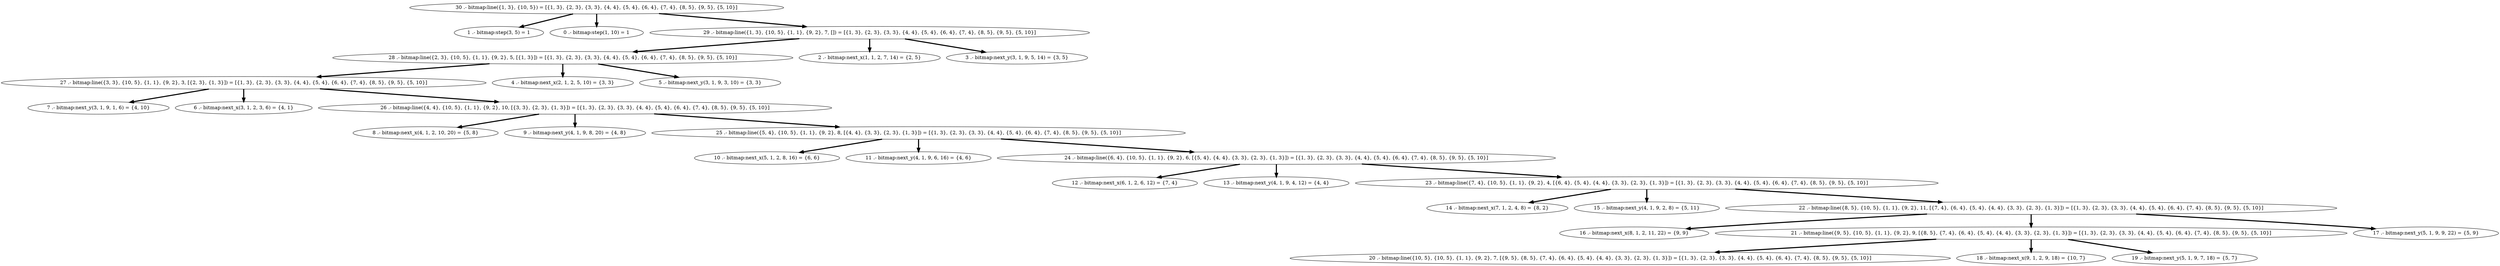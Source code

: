 digraph PDG {
20 [shape=ellipse, label="20 .- bitmap:line({10, 5}, {10, 5}, {1, 1}, {9, 2}, 7, [{9, 5}, {8, 5}, {7, 4}, {6, 4}, {5, 4}, {4, 4}, {3, 3}, {2, 3}, {1, 3}]) = [{1, 3}, {2, 3}, {3, 3}, {4, 4}, {5, 4}, {6, 4}, {7, 4}, {8, 5}, {9, 5}, {5, 10}]"];
8 [shape=ellipse, label="8 .- bitmap:next_x(4, 1, 2, 10, 20) = {5, 8}"];
28 [shape=ellipse, label="28 .- bitmap:line({2, 3}, {10, 5}, {1, 1}, {9, 2}, 5, [{1, 3}]) = [{1, 3}, {2, 3}, {3, 3}, {4, 4}, {5, 4}, {6, 4}, {7, 4}, {8, 5}, {9, 5}, {5, 10}]"];
2 [shape=ellipse, label="2 .- bitmap:next_x(1, 1, 2, 7, 14) = {2, 5}"];
14 [shape=ellipse, label="14 .- bitmap:next_x(7, 1, 2, 4, 8) = {8, 2}"];
12 [shape=ellipse, label="12 .- bitmap:next_x(6, 1, 2, 6, 12) = {7, 4}"];
27 [shape=ellipse, label="27 .- bitmap:line({3, 3}, {10, 5}, {1, 1}, {9, 2}, 3, [{2, 3}, {1, 3}]) = [{1, 3}, {2, 3}, {3, 3}, {4, 4}, {5, 4}, {6, 4}, {7, 4}, {8, 5}, {9, 5}, {5, 10}]"];
18 [shape=ellipse, label="18 .- bitmap:next_x(9, 1, 2, 9, 18) = {10, 7}"];
4 [shape=ellipse, label="4 .- bitmap:next_x(2, 1, 2, 5, 10) = {3, 3}"];
1 [shape=ellipse, label="1 .- bitmap:step(3, 5) = 1"];
3 [shape=ellipse, label="3 .- bitmap:next_y(3, 1, 9, 5, 14) = {3, 5}"];
5 [shape=ellipse, label="5 .- bitmap:next_y(3, 1, 9, 3, 10) = {3, 3}"];
16 [shape=ellipse, label="16 .- bitmap:next_x(8, 1, 2, 11, 22) = {9, 9}"];
7 [shape=ellipse, label="7 .- bitmap:next_y(3, 1, 9, 1, 6) = {4, 10}"];
6 [shape=ellipse, label="6 .- bitmap:next_x(3, 1, 2, 3, 6) = {4, 1}"];
9 [shape=ellipse, label="9 .- bitmap:next_y(4, 1, 9, 8, 20) = {4, 8}"];
10 [shape=ellipse, label="10 .- bitmap:next_x(5, 1, 2, 8, 16) = {6, 6}"];
13 [shape=ellipse, label="13 .- bitmap:next_y(4, 1, 9, 4, 12) = {4, 4}"];
26 [shape=ellipse, label="26 .- bitmap:line({4, 4}, {10, 5}, {1, 1}, {9, 2}, 10, [{3, 3}, {2, 3}, {1, 3}]) = [{1, 3}, {2, 3}, {3, 3}, {4, 4}, {5, 4}, {6, 4}, {7, 4}, {8, 5}, {9, 5}, {5, 10}]"];
30 [shape=ellipse, label="30 .- bitmap:line({1, 3}, {10, 5}) = [{1, 3}, {2, 3}, {3, 3}, {4, 4}, {5, 4}, {6, 4}, {7, 4}, {8, 5}, {9, 5}, {5, 10}]"];
21 [shape=ellipse, label="21 .- bitmap:line({9, 5}, {10, 5}, {1, 1}, {9, 2}, 9, [{8, 5}, {7, 4}, {6, 4}, {5, 4}, {4, 4}, {3, 3}, {2, 3}, {1, 3}]) = [{1, 3}, {2, 3}, {3, 3}, {4, 4}, {5, 4}, {6, 4}, {7, 4}, {8, 5}, {9, 5}, {5, 10}]"];
25 [shape=ellipse, label="25 .- bitmap:line({5, 4}, {10, 5}, {1, 1}, {9, 2}, 8, [{4, 4}, {3, 3}, {2, 3}, {1, 3}]) = [{1, 3}, {2, 3}, {3, 3}, {4, 4}, {5, 4}, {6, 4}, {7, 4}, {8, 5}, {9, 5}, {5, 10}]"];
0 [shape=ellipse, label="0 .- bitmap:step(1, 10) = 1"];
15 [shape=ellipse, label="15 .- bitmap:next_y(4, 1, 9, 2, 8) = {5, 11}"];
11 [shape=ellipse, label="11 .- bitmap:next_y(4, 1, 9, 6, 16) = {4, 6}"];
19 [shape=ellipse, label="19 .- bitmap:next_y(5, 1, 9, 7, 18) = {5, 7}"];
17 [shape=ellipse, label="17 .- bitmap:next_y(5, 1, 9, 9, 22) = {5, 9}"];
24 [shape=ellipse, label="24 .- bitmap:line({6, 4}, {10, 5}, {1, 1}, {9, 2}, 6, [{5, 4}, {4, 4}, {3, 3}, {2, 3}, {1, 3}]) = [{1, 3}, {2, 3}, {3, 3}, {4, 4}, {5, 4}, {6, 4}, {7, 4}, {8, 5}, {9, 5}, {5, 10}]"];
29 [shape=ellipse, label="29 .- bitmap:line({1, 3}, {10, 5}, {1, 1}, {9, 2}, 7, []) = [{1, 3}, {2, 3}, {3, 3}, {4, 4}, {5, 4}, {6, 4}, {7, 4}, {8, 5}, {9, 5}, {5, 10}]"];
22 [shape=ellipse, label="22 .- bitmap:line({8, 5}, {10, 5}, {1, 1}, {9, 2}, 11, [{7, 4}, {6, 4}, {5, 4}, {4, 4}, {3, 3}, {2, 3}, {1, 3}]) = [{1, 3}, {2, 3}, {3, 3}, {4, 4}, {5, 4}, {6, 4}, {7, 4}, {8, 5}, {9, 5}, {5, 10}]"];
23 [shape=ellipse, label="23 .- bitmap:line({7, 4}, {10, 5}, {1, 1}, {9, 2}, 4, [{6, 4}, {5, 4}, {4, 4}, {3, 3}, {2, 3}, {1, 3}]) = [{1, 3}, {2, 3}, {3, 3}, {4, 4}, {5, 4}, {6, 4}, {7, 4}, {8, 5}, {9, 5}, {5, 10}]"];
28 -> 27 [color=black, penwidth=3];
28 -> 5 [color=black, penwidth=3];
28 -> 4 [color=black, penwidth=3];
27 -> 26 [color=black, penwidth=3];
27 -> 7 [color=black, penwidth=3];
27 -> 6 [color=black, penwidth=3];
26 -> 25 [color=black, penwidth=3];
26 -> 9 [color=black, penwidth=3];
26 -> 8 [color=black, penwidth=3];
30 -> 29 [color=black, penwidth=3];
30 -> 1 [color=black, penwidth=3];
30 -> 0 [color=black, penwidth=3];
21 -> 20 [color=black, penwidth=3];
21 -> 19 [color=black, penwidth=3];
21 -> 18 [color=black, penwidth=3];
25 -> 24 [color=black, penwidth=3];
25 -> 11 [color=black, penwidth=3];
25 -> 10 [color=black, penwidth=3];
24 -> 23 [color=black, penwidth=3];
24 -> 13 [color=black, penwidth=3];
24 -> 12 [color=black, penwidth=3];
29 -> 28 [color=black, penwidth=3];
29 -> 3 [color=black, penwidth=3];
29 -> 2 [color=black, penwidth=3];
22 -> 21 [color=black, penwidth=3];
22 -> 17 [color=black, penwidth=3];
22 -> 16 [color=black, penwidth=3];
23 -> 22 [color=black, penwidth=3];
23 -> 15 [color=black, penwidth=3];
23 -> 14 [color=black, penwidth=3];
}